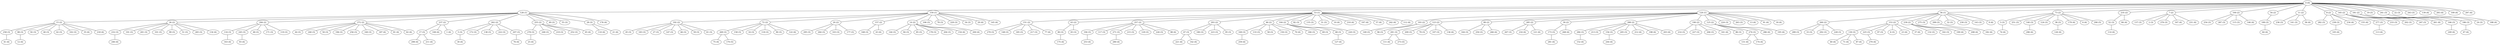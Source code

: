 graph grafoGilbert_300_89_Dijkstra  {
"0 (0)";
"128 (1)";
"159 (1)";
"53 (1)";
"120 (1)";
"56 (1)";
"73 (2)";
"15 (2)";
"192 (2)";
"193 (2)";
"151 (2)";
"235 (2)";
"123 (2)";
"26 (2)";
"72 (2)";
"7 (2)";
"89 (2)";
"260 (2)";
"285 (2)";
"63 (2)";
"257 (2)";
"294 (2)";
"153 (2)";
"100 (2)";
"293 (2)";
"39 (2)";
"272 (2)";
"54 (2)";
"237 (2)";
"288 (2)";
"20 (2)";
"262 (2)";
"11 (2)";
"255 (2)";
"157 (2)";
"8 (2)";
"190 (2)";
"46 (2)";
"104 (2)";
"165 (2)";
"125 (2)";
"239 (2)";
"181 (2)";
"14 (2)";
"144 (3)";
"86 (3)";
"277 (3)";
"233 (3)";
"184 (3)";
"69 (3)";
"68 (3)";
"17 (3)";
"284 (3)";
"132 (3)";
"5 (3)";
"44 (3)";
"130 (3)";
"254 (3)";
"47 (3)";
"168 (3)";
"240 (3)";
"162 (3)";
"232 (3)";
"173 (3)";
"225 (3)";
"189 (3)";
"291 (3)";
"194 (3)";
"19 (3)";
"213 (3)";
"117 (3)";
"116 (3)";
"278 (3)";
"80 (3)";
"191 (3)";
"180 (3)";
"267 (3)";
"50 (3)";
"156 (3)";
"241 (3)";
"209 (3)";
"245 (3)";
"97 (3)";
"49 (3)";
"269 (3)";
"201 (3)";
"196 (3)";
"166 (3)";
"271 (3)";
"258 (3)";
"275 (3)";
"3 (3)";
"186 (3)";
"88 (3)";
"224 (3)";
"48 (3)";
"215 (3)";
"82 (3)";
"149 (3)";
"164 (3)";
"251 (3)";
"106 (3)";
"79 (3)";
"137 (3)";
"2 (3)";
"55 (3)";
"45 (3)";
"202 (3)";
"22 (3)";
"243 (3)";
"183 (3)";
"140 (3)";
"92 (3)";
"279 (3)";
"299 (3)";
"27 (3)";
"40 (3)";
"147 (3)";
"148 (3)";
"28 (3)";
"185 (3)";
"32 (3)";
"42 (3)";
"230 (3)";
"78 (3)";
"52 (3)";
"124 (3)";
"102 (3)";
"66 (3)";
"217 (3)";
"229 (3)";
"143 (3)";
"263 (3)";
"135 (3)";
"223 (3)";
"24 (3)";
"282 (3)";
"256 (3)";
"107 (3)";
"250 (3)";
"101 (3)";
"99 (3)";
"220 (3)";
"83 (3)";
"96 (3)";
"59 (3)";
"6 (3)";
"158 (3)";
"61 (3)";
"34 (3)";
"38 (3)";
"287 (3)";
"289 (3)";
"16 (3)";
"94 (3)";
"85 (3)";
"33 (3)";
"118 (3)";
"292 (3)";
"169 (3)";
"51 (3)";
"172 (3)";
"274 (3)";
"236 (3)";
"171 (3)";
"228 (3)";
"133 (3)";
"138 (3)";
"214 (3)";
"205 (3)";
"247 (3)";
"265 (3)";
"141 (3)";
"31 (3)";
"238 (3)";
"222 (3)";
"58 (3)";
"207 (3)";
"119 (3)";
"129 (3)";
"160 (3)";
"295 (3)";
"264 (3)";
"103 (3)";
"90 (3)";
"178 (3)";
"248 (3)";
"204 (3)";
"115 (3)";
"226 (3)";
"227 (3)";
"206 (3)";
"177 (3)";
"276 (3)";
"219 (3)";
"95 (3)";
"150 (3)";
"252 (3)";
"67 (4)";
"77 (4)";
"70 (4)";
"76 (4)";
"29 (4)";
"199 (4)";
"270 (4)";
"253 (4)";
"261 (4)";
"139 (4)";
"152 (4)";
"249 (4)";
"280 (4)";
"134 (4)";
"10 (4)";
"9 (4)";
"23 (4)";
"110 (4)";
"13 (4)";
"187 (4)";
"145 (4)";
"41 (4)";
"65 (4)";
"131 (4)";
"188 (4)";
"175 (4)";
"108 (4)";
"210 (4)";
"111 (4)";
"37 (4)";
"197 (4)";
"221 (4)";
"60 (4)";
"136 (4)";
"57 (4)";
"182 (4)";
"242 (4)";
"246 (4)";
"126 (4)";
"81 (4)";
"212 (4)";
"71 (4)";
"43 (4)";
"154 (4)";
"234 (4)";
"64 (4)";
"87 (4)";
"105 (4)";
"179 (4)";
"283 (4)";
"98 (4)";
"146 (4)";
"12 (4)";
"161 (4)";
"84 (4)";
"167 (4)";
"62 (4)";
"35 (4)";
"198 (4)";
"216 (4)";
"4 (4)";
"122 (4)";
"203 (4)";
"1 (4)";
"93 (4)";
"286 (4)";
"266 (4)";
"281 (4)";
"296 (4)";
"109 (4)";
"127 (4)";
"297 (4)";
"75 (4)";
"155 (4)";
"163 (4)";
"142 (4)";
"113 (4)";
"298 (4)";
"208 (4)";
"218 (4)";
"25 (4)";
"121 (4)";
"91 (4)";
"21 (4)";
"74 (4)";
"18 (4)";
"244 (4)";
"211 (4)";
"195 (4)";
"36 (4)";
"112 (4)";
"268 (4)";
"259 (4)";
"114 (4)";
"176 (4)";
"174 (4)";
"231 (4)";
"200 (4)";
"30 (4)";
"273 (5)";
"170 (5)";
"290 (5)";
"0 (0)" -- "128 (1)";
"0 (0)" -- "159 (1)";
"0 (0)" -- "53 (1)";
"0 (0)" -- "120 (1)";
"0 (0)" -- "56 (1)";
"0 (0)" -- "73 (2)";
"128 (1)" -- "15 (2)";
"159 (1)" -- "192 (2)";
"120 (1)" -- "193 (2)";
"53 (1)" -- "151 (2)";
"0 (0)" -- "235 (2)";
"120 (1)" -- "123 (2)";
"128 (1)" -- "26 (2)";
"159 (1)" -- "72 (2)";
"0 (0)" -- "7 (2)";
"120 (1)" -- "89 (2)";
"56 (1)" -- "260 (2)";
"120 (1)" -- "285 (2)";
"53 (1)" -- "63 (2)";
"53 (1)" -- "257 (2)";
"128 (1)" -- "294 (2)";
"56 (1)" -- "153 (2)";
"0 (0)" -- "100 (2)";
"53 (1)" -- "293 (2)";
"120 (1)" -- "39 (2)";
"128 (1)" -- "272 (2)";
"0 (0)" -- "54 (2)";
"128 (1)" -- "237 (2)";
"120 (1)" -- "288 (2)";
"159 (1)" -- "20 (2)";
"128 (1)" -- "262 (2)";
"0 (0)" -- "11 (2)";
"128 (1)" -- "255 (2)";
"159 (1)" -- "157 (2)";
"0 (0)" -- "8 (2)";
"120 (1)" -- "190 (2)";
"53 (1)" -- "46 (2)";
"53 (1)" -- "104 (2)";
"0 (0)" -- "165 (2)";
"120 (1)" -- "125 (2)";
"56 (1)" -- "239 (2)";
"0 (0)" -- "181 (2)";
"159 (1)" -- "14 (2)";
"14 (2)" -- "144 (3)";
"125 (2)" -- "86 (3)";
"165 (2)" -- "277 (3)";
"165 (2)" -- "233 (3)";
"104 (2)" -- "184 (3)";
"104 (2)" -- "69 (3)";
"104 (2)" -- "68 (3)";
"237 (2)" -- "17 (3)";
"288 (2)" -- "284 (3)";
"239 (2)" -- "132 (3)";
"262 (2)" -- "5 (3)";
"272 (2)" -- "44 (3)";
"153 (2)" -- "130 (3)";
"100 (2)" -- "254 (3)";
"293 (2)" -- "47 (3)";
"157 (2)" -- "168 (3)";
"272 (2)" -- "240 (3)";
"239 (2)" -- "162 (3)";
"26 (2)" -- "232 (3)";
"39 (2)" -- "173 (3)";
"153 (2)" -- "225 (3)";
"54 (2)" -- "189 (3)";
"123 (2)" -- "291 (3)";
"257 (2)" -- "194 (3)";
"0 (0)" -- "19 (3)";
"288 (2)" -- "213 (3)";
"257 (2)" -- "117 (3)";
"294 (2)" -- "116 (3)";
"255 (2)" -- "278 (3)";
"63 (2)" -- "80 (3)";
"26 (2)" -- "191 (3)";
"293 (2)" -- "180 (3)";
"285 (2)" -- "267 (3)";
"272 (2)" -- "50 (3)";
"288 (2)" -- "156 (3)";
"0 (0)" -- "241 (3)";
"123 (2)" -- "209 (3)";
"294 (2)" -- "245 (3)";
"153 (2)" -- "97 (3)";
"128 (1)" -- "49 (3)";
"72 (2)" -- "269 (3)";
"26 (2)" -- "201 (3)";
"272 (2)" -- "196 (3)";
"181 (2)" -- "166 (3)";
"257 (2)" -- "271 (3)";
"15 (2)" -- "258 (3)";
"56 (1)" -- "275 (3)";
"73 (2)" -- "3 (3)";
"181 (2)" -- "186 (3)";
"15 (2)" -- "88 (3)";
"120 (1)" -- "224 (3)";
"294 (2)" -- "48 (3)";
"257 (2)" -- "215 (3)";
"53 (1)" -- "82 (3)";
"193 (2)" -- "149 (3)";
"89 (2)" -- "164 (3)";
"73 (2)" -- "251 (3)";
"159 (1)" -- "106 (3)";
"123 (2)" -- "79 (3)";
"7 (2)" -- "137 (3)";
"7 (2)" -- "2 (3)";
"128 (1)" -- "55 (3)";
"192 (2)" -- "45 (3)";
"165 (2)" -- "202 (3)";
"0 (0)" -- "22 (3)";
"0 (0)" -- "243 (3)";
"192 (2)" -- "183 (3)";
"73 (2)" -- "140 (3)";
"15 (2)" -- "92 (3)";
"151 (2)" -- "279 (3)";
"56 (1)" -- "299 (3)";
"192 (2)" -- "27 (3)";
"15 (2)" -- "40 (3)";
"192 (2)" -- "147 (3)";
"151 (2)" -- "148 (3)";
"128 (1)" -- "28 (3)";
"151 (2)" -- "185 (3)";
"56 (1)" -- "32 (3)";
"15 (2)" -- "42 (3)";
"56 (1)" -- "230 (3)";
"159 (1)" -- "78 (3)";
"235 (2)" -- "52 (3)";
"73 (2)" -- "124 (3)";
"15 (2)" -- "102 (3)";
"192 (2)" -- "66 (3)";
"151 (2)" -- "217 (3)";
"159 (1)" -- "229 (3)";
"56 (1)" -- "143 (3)";
"120 (1)" -- "263 (3)";
"53 (1)" -- "135 (3)";
"293 (2)" -- "223 (3)";
"181 (2)" -- "24 (3)";
"8 (2)" -- "282 (3)";
"272 (2)" -- "256 (3)";
"123 (2)" -- "107 (3)";
"89 (2)" -- "250 (3)";
"26 (2)" -- "101 (3)";
"26 (2)" -- "99 (3)";
"104 (2)" -- "220 (3)";
"63 (2)" -- "83 (3)";
"193 (2)" -- "96 (3)";
"192 (2)" -- "59 (3)";
"153 (2)" -- "6 (3)";
"72 (2)" -- "158 (3)";
"192 (2)" -- "61 (3)";
"159 (1)" -- "34 (3)";
"73 (2)" -- "38 (3)";
"100 (2)" -- "287 (3)";
"260 (2)" -- "289 (3)";
"72 (2)" -- "16 (3)";
"14 (2)" -- "94 (3)";
"14 (2)" -- "85 (3)";
"260 (2)" -- "33 (3)";
"72 (2)" -- "118 (3)";
"260 (2)" -- "292 (3)";
"46 (2)" -- "169 (3)";
"26 (2)" -- "51 (3)";
"262 (2)" -- "172 (3)";
"125 (2)" -- "274 (3)";
"11 (2)" -- "236 (3)";
"294 (2)" -- "171 (3)";
"260 (2)" -- "228 (3)";
"46 (2)" -- "133 (3)";
"262 (2)" -- "138 (3)";
"190 (2)" -- "214 (3)";
"288 (2)" -- "205 (3)";
"165 (2)" -- "247 (3)";
"26 (2)" -- "265 (3)";
"11 (2)" -- "141 (3)";
"53 (1)" -- "31 (3)";
"8 (2)" -- "238 (3)";
"262 (2)" -- "222 (3)";
"46 (2)" -- "58 (3)";
"262 (2)" -- "207 (3)";
"294 (2)" -- "119 (3)";
"257 (2)" -- "129 (3)";
"272 (2)" -- "160 (3)";
"20 (2)" -- "295 (3)";
"20 (2)" -- "264 (3)";
"20 (2)" -- "103 (3)";
"72 (2)" -- "90 (3)";
"14 (2)" -- "178 (3)";
"255 (2)" -- "248 (3)";
"14 (2)" -- "204 (3)";
"100 (2)" -- "115 (3)";
"257 (2)" -- "226 (3)";
"190 (2)" -- "227 (3)";
"190 (2)" -- "206 (3)";
"20 (2)" -- "177 (3)";
"7 (2)" -- "276 (3)";
"255 (2)" -- "219 (3)";
"293 (2)" -- "95 (3)";
"46 (2)" -- "150 (3)";
"255 (2)" -- "252 (3)";
"186 (3)" -- "67 (4)";
"151 (2)" -- "77 (4)";
"46 (2)" -- "70 (4)";
"207 (3)" -- "76 (4)";
"159 (1)" -- "29 (4)";
"239 (2)" -- "199 (4)";
"225 (3)" -- "270 (4)";
"194 (3)" -- "253 (4)";
"165 (2)" -- "261 (4)";
"0 (0)" -- "139 (4)";
"284 (3)" -- "152 (4)";
"166 (3)" -- "249 (4)";
"271 (3)" -- "280 (4)";
"26 (2)" -- "134 (4)";
"53 (1)" -- "10 (4)";
"56 (1)" -- "9 (4)";
"153 (2)" -- "23 (4)";
"28 (3)" -- "110 (4)";
"120 (1)" -- "13 (4)";
"272 (2)" -- "187 (4)";
"159 (1)" -- "145 (4)";
"258 (3)" -- "41 (4)";
"255 (2)" -- "65 (4)";
"274 (3)" -- "131 (4)";
"241 (3)" -- "188 (4)";
"80 (3)" -- "175 (4)";
"237 (2)" -- "108 (4)";
"53 (1)" -- "210 (4)";
"291 (3)" -- "111 (4)";
"153 (2)" -- "37 (4)";
"53 (1)" -- "197 (4)";
"47 (3)" -- "221 (4)";
"130 (3)" -- "60 (4)";
"123 (2)" -- "136 (4)";
"53 (1)" -- "57 (4)";
"299 (3)" -- "182 (4)";
"53 (1)" -- "242 (4)";
"232 (3)" -- "246 (4)";
"38 (3)" -- "126 (4)";
"272 (2)" -- "81 (4)";
"288 (2)" -- "212 (4)";
"130 (3)" -- "71 (4)";
"157 (2)" -- "43 (4)";
"14 (2)" -- "154 (4)";
"8 (2)" -- "234 (4)";
"189 (3)" -- "64 (4)";
"130 (3)" -- "87 (4)";
"238 (3)" -- "105 (4)";
"73 (2)" -- "179 (4)";
"0 (0)" -- "283 (4)";
"257 (2)" -- "98 (4)";
"100 (2)" -- "146 (4)";
"88 (3)" -- "12 (4)";
"190 (2)" -- "161 (4)";
"235 (2)" -- "84 (4)";
"7 (2)" -- "167 (4)";
"272 (2)" -- "62 (4)";
"15 (2)" -- "35 (4)";
"288 (2)" -- "198 (4)";
"285 (2)" -- "216 (4)";
"73 (2)" -- "4 (4)";
"72 (2)" -- "122 (4)";
"288 (2)" -- "203 (4)";
"237 (2)" -- "1 (4)";
"245 (3)" -- "93 (4)";
"125 (2)" -- "286 (4)";
"89 (2)" -- "266 (4)";
"173 (3)" -- "281 (4)";
"140 (3)" -- "296 (4)";
"0 (0)" -- "109 (4)";
"68 (3)" -- "127 (4)";
"0 (0)" -- "297 (4)";
"269 (3)" -- "75 (4)";
"8 (2)" -- "155 (4)";
"116 (3)" -- "163 (4)";
"47 (3)" -- "142 (4)";
"277 (3)" -- "113 (4)";
"17 (3)" -- "298 (4)";
"239 (2)" -- "208 (4)";
"15 (2)" -- "218 (4)";
"278 (3)" -- "25 (4)";
"285 (2)" -- "121 (4)";
"120 (1)" -- "91 (4)";
"28 (3)" -- "21 (4)";
"3 (3)" -- "74 (4)";
"120 (1)" -- "18 (4)";
"156 (3)" -- "244 (4)";
"17 (3)" -- "211 (4)";
"125 (2)" -- "195 (4)";
"11 (2)" -- "36 (4)";
"53 (1)" -- "112 (4)";
"39 (2)" -- "268 (4)";
"169 (3)" -- "259 (4)";
"52 (3)" -- "114 (4)";
"128 (1)" -- "176 (4)";
"274 (3)" -- "174 (4)";
"7 (2)" -- "231 (4)";
"14 (2)" -- "200 (4)";
"5 (3)" -- "30 (4)";
"291 (3)" -- "273 (5)";
"269 (3)" -- "170 (5)";
"73 (2)" -- "290 (5)";
}